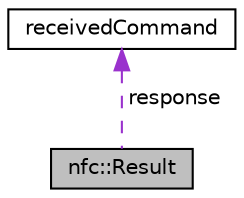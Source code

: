 digraph "nfc::Result"
{
  edge [fontname="Helvetica",fontsize="10",labelfontname="Helvetica",labelfontsize="10"];
  node [fontname="Helvetica",fontsize="10",shape=record];
  Node1 [label="nfc::Result",height=0.2,width=0.4,color="black", fillcolor="grey75", style="filled", fontcolor="black"];
  Node2 -> Node1 [dir="back",color="darkorchid3",fontsize="10",style="dashed",label=" response" ,fontname="Helvetica"];
  Node2 [label="receivedCommand",height=0.2,width=0.4,color="black", fillcolor="white", style="filled",URL="$classreceivedCommand.html",tooltip="ReceiveCommand. "];
}
